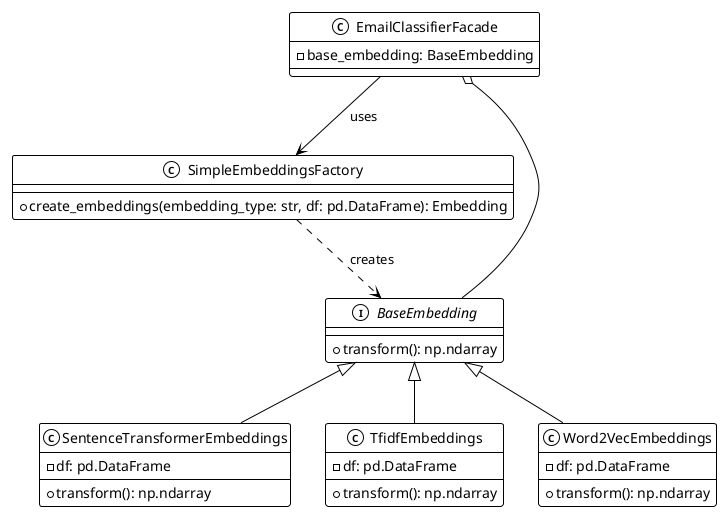 @startuml
!theme mono

class EmailClassifierFacade {
    - base_embedding: BaseEmbedding
}

class SimpleEmbeddingsFactory {
    + create_embeddings(embedding_type: str, df: pd.DataFrame): Embedding
}

class SentenceTransformerEmbeddings {
    - df: pd.DataFrame
    + transform(): np.ndarray
}

class TfidfEmbeddings {
    - df: pd.DataFrame
    + transform(): np.ndarray
}

class Word2VecEmbeddings {
    - df: pd.DataFrame
    + transform(): np.ndarray
}

interface BaseEmbedding {
    + transform(): np.ndarray
}

EmailClassifierFacade o-- BaseEmbedding
EmailClassifierFacade --> SimpleEmbeddingsFactory: uses
SimpleEmbeddingsFactory ..> BaseEmbedding : creates
BaseEmbedding <|-- SentenceTransformerEmbeddings
BaseEmbedding <|-- TfidfEmbeddings
BaseEmbedding <|-- Word2VecEmbeddings

@enduml
